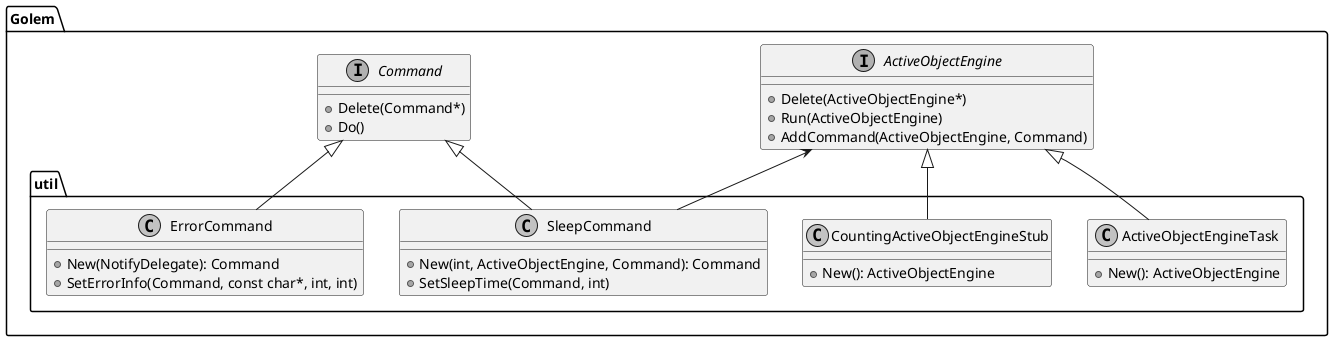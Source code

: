 ﻿@startuml util_class_diagram
skinparam {
    defaultFontName Ricty Diminished
    monochrome true
}

package Golem {
    interface Command {
        + Delete(Command*)
        + Do()
    }

    interface ActiveObjectEngine {
        + Delete(ActiveObjectEngine*)
        + Run(ActiveObjectEngine)
        + AddCommand(ActiveObjectEngine, Command)
    }

    folder util {
        class ActiveObjectEngineTask {
            + New(): ActiveObjectEngine
        }

        class CountingActiveObjectEngineStub {
            + New(): ActiveObjectEngine
        }

        class SleepCommand {
            + New(int, ActiveObjectEngine, Command): Command
            + SetSleepTime(Command, int)
        }

        class ErrorCommand {
            + New(NotifyDelegate): Command
            + SetErrorInfo(Command, const char*, int, int)
        }
    }

    Command <|-- SleepCommand
    Command <|-- ErrorCommand
    ActiveObjectEngine <|-- ActiveObjectEngineTask
    ActiveObjectEngine <|-- CountingActiveObjectEngineStub
    SleepCommand -> ActiveObjectEngine
}
@enduml
